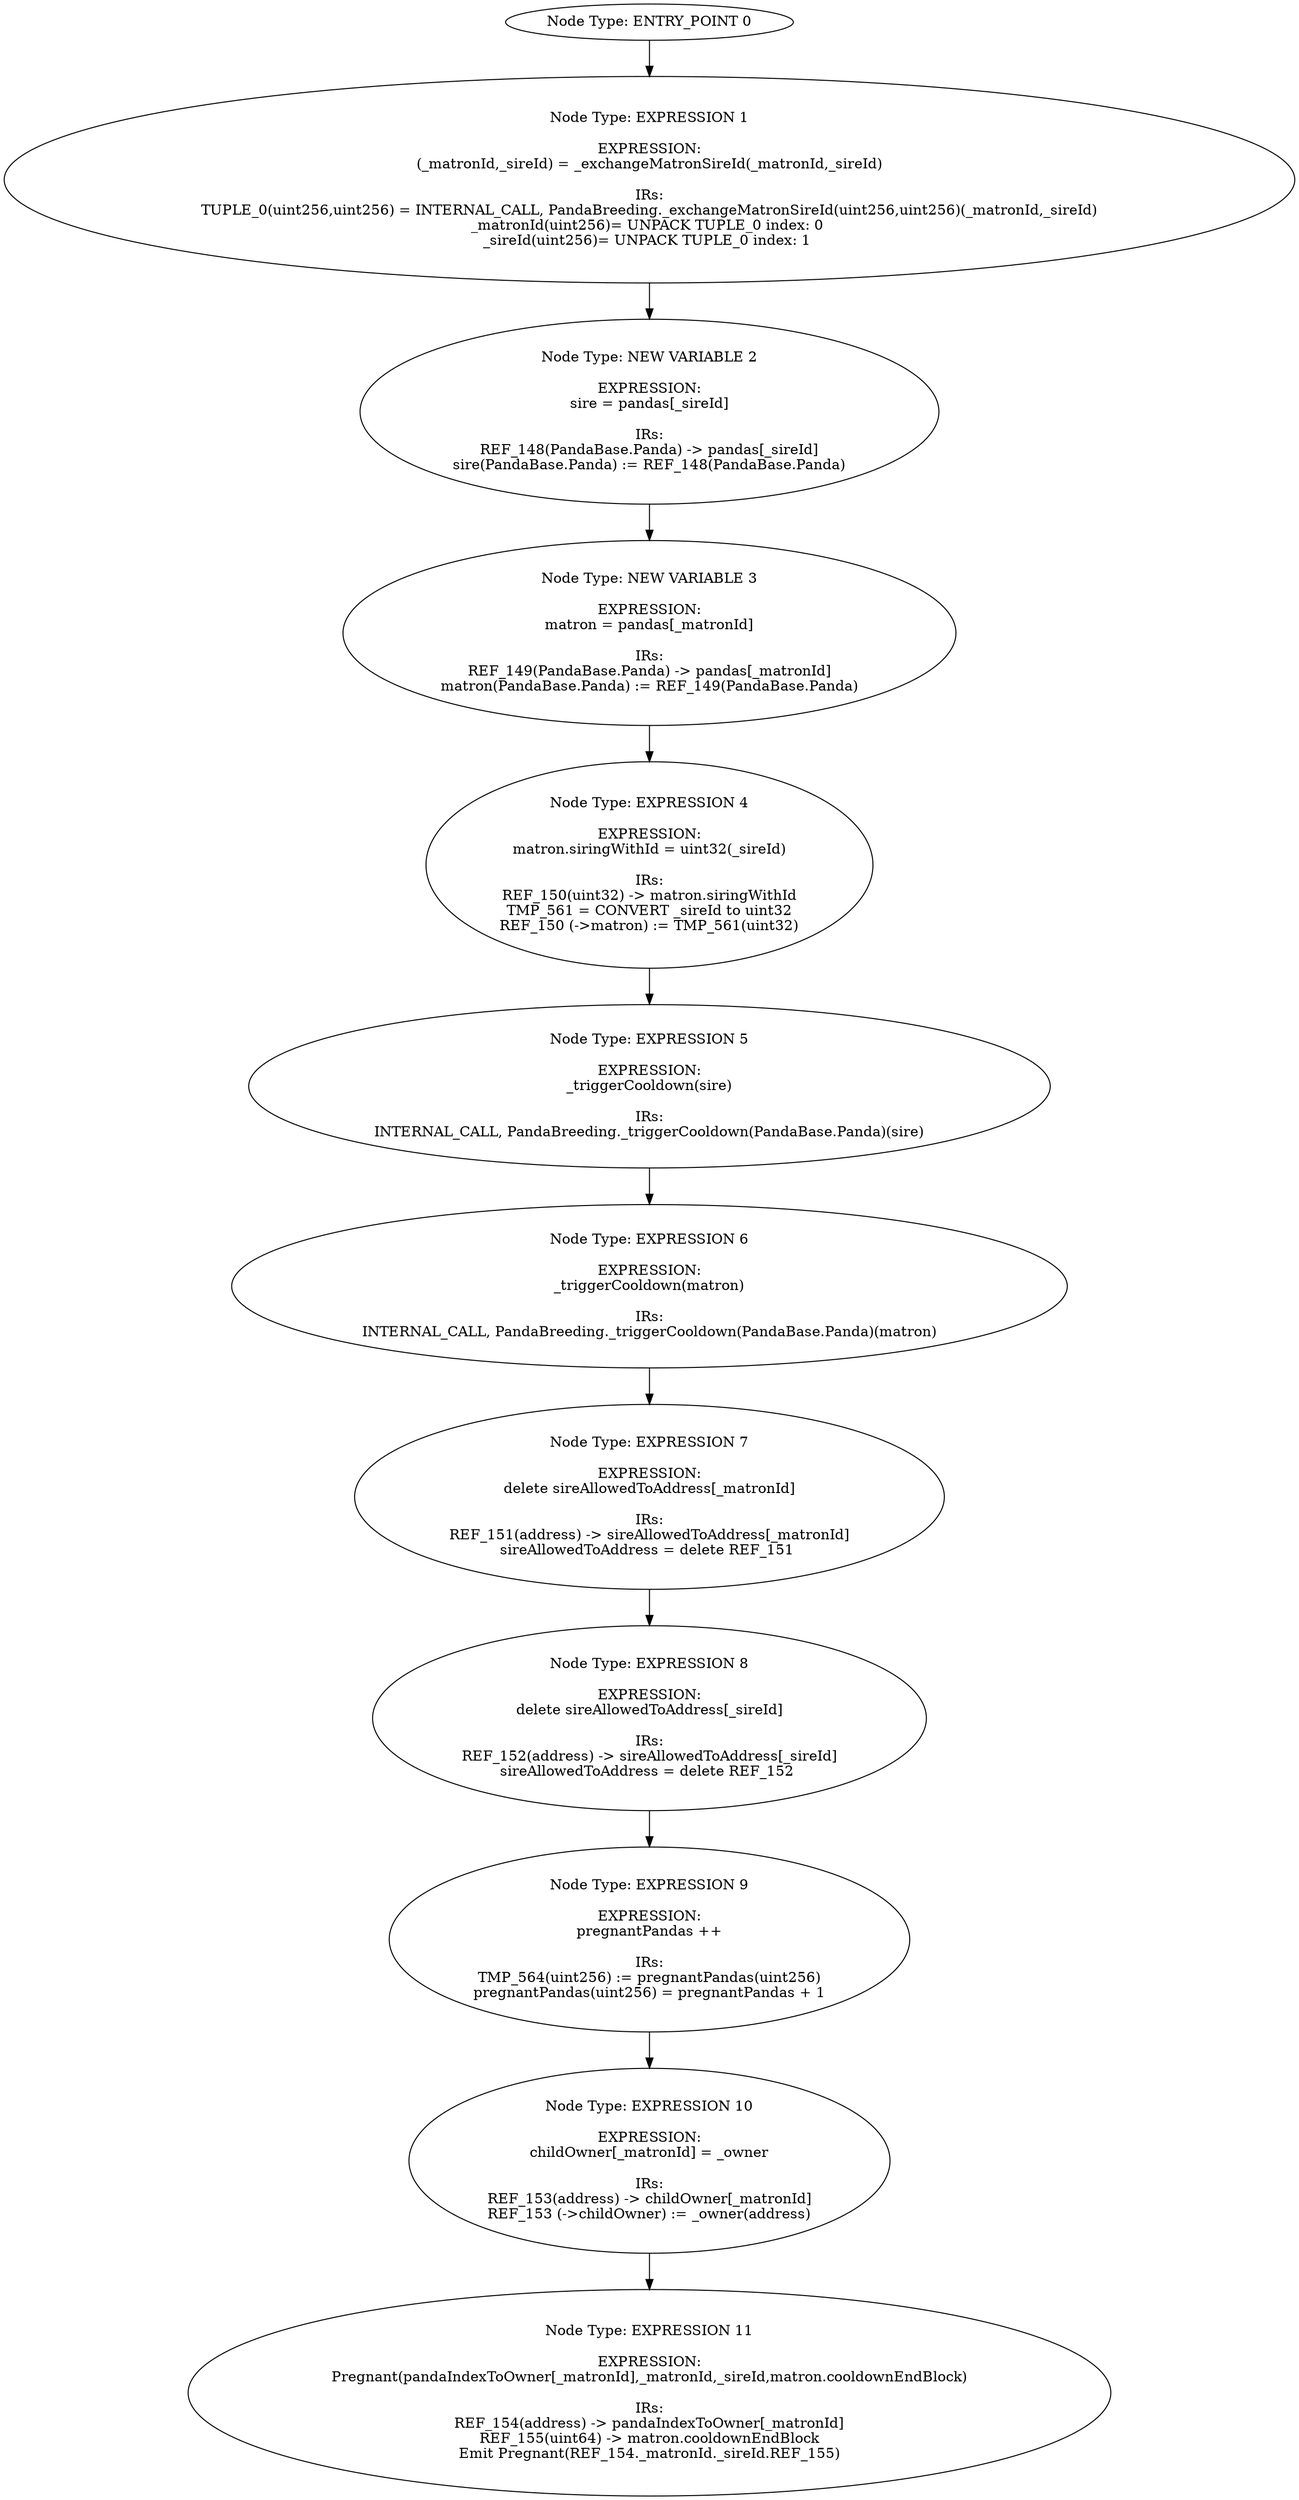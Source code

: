 digraph{
0[label="Node Type: ENTRY_POINT 0
"];
0->1;
1[label="Node Type: EXPRESSION 1

EXPRESSION:
(_matronId,_sireId) = _exchangeMatronSireId(_matronId,_sireId)

IRs:
TUPLE_0(uint256,uint256) = INTERNAL_CALL, PandaBreeding._exchangeMatronSireId(uint256,uint256)(_matronId,_sireId)
_matronId(uint256)= UNPACK TUPLE_0 index: 0 
_sireId(uint256)= UNPACK TUPLE_0 index: 1 "];
1->2;
2[label="Node Type: NEW VARIABLE 2

EXPRESSION:
sire = pandas[_sireId]

IRs:
REF_148(PandaBase.Panda) -> pandas[_sireId]
sire(PandaBase.Panda) := REF_148(PandaBase.Panda)"];
2->3;
3[label="Node Type: NEW VARIABLE 3

EXPRESSION:
matron = pandas[_matronId]

IRs:
REF_149(PandaBase.Panda) -> pandas[_matronId]
matron(PandaBase.Panda) := REF_149(PandaBase.Panda)"];
3->4;
4[label="Node Type: EXPRESSION 4

EXPRESSION:
matron.siringWithId = uint32(_sireId)

IRs:
REF_150(uint32) -> matron.siringWithId
TMP_561 = CONVERT _sireId to uint32
REF_150 (->matron) := TMP_561(uint32)"];
4->5;
5[label="Node Type: EXPRESSION 5

EXPRESSION:
_triggerCooldown(sire)

IRs:
INTERNAL_CALL, PandaBreeding._triggerCooldown(PandaBase.Panda)(sire)"];
5->6;
6[label="Node Type: EXPRESSION 6

EXPRESSION:
_triggerCooldown(matron)

IRs:
INTERNAL_CALL, PandaBreeding._triggerCooldown(PandaBase.Panda)(matron)"];
6->7;
7[label="Node Type: EXPRESSION 7

EXPRESSION:
delete sireAllowedToAddress[_matronId]

IRs:
REF_151(address) -> sireAllowedToAddress[_matronId]
sireAllowedToAddress = delete REF_151 "];
7->8;
8[label="Node Type: EXPRESSION 8

EXPRESSION:
delete sireAllowedToAddress[_sireId]

IRs:
REF_152(address) -> sireAllowedToAddress[_sireId]
sireAllowedToAddress = delete REF_152 "];
8->9;
9[label="Node Type: EXPRESSION 9

EXPRESSION:
pregnantPandas ++

IRs:
TMP_564(uint256) := pregnantPandas(uint256)
pregnantPandas(uint256) = pregnantPandas + 1"];
9->10;
10[label="Node Type: EXPRESSION 10

EXPRESSION:
childOwner[_matronId] = _owner

IRs:
REF_153(address) -> childOwner[_matronId]
REF_153 (->childOwner) := _owner(address)"];
10->11;
11[label="Node Type: EXPRESSION 11

EXPRESSION:
Pregnant(pandaIndexToOwner[_matronId],_matronId,_sireId,matron.cooldownEndBlock)

IRs:
REF_154(address) -> pandaIndexToOwner[_matronId]
REF_155(uint64) -> matron.cooldownEndBlock
Emit Pregnant(REF_154._matronId._sireId.REF_155)"];
}
